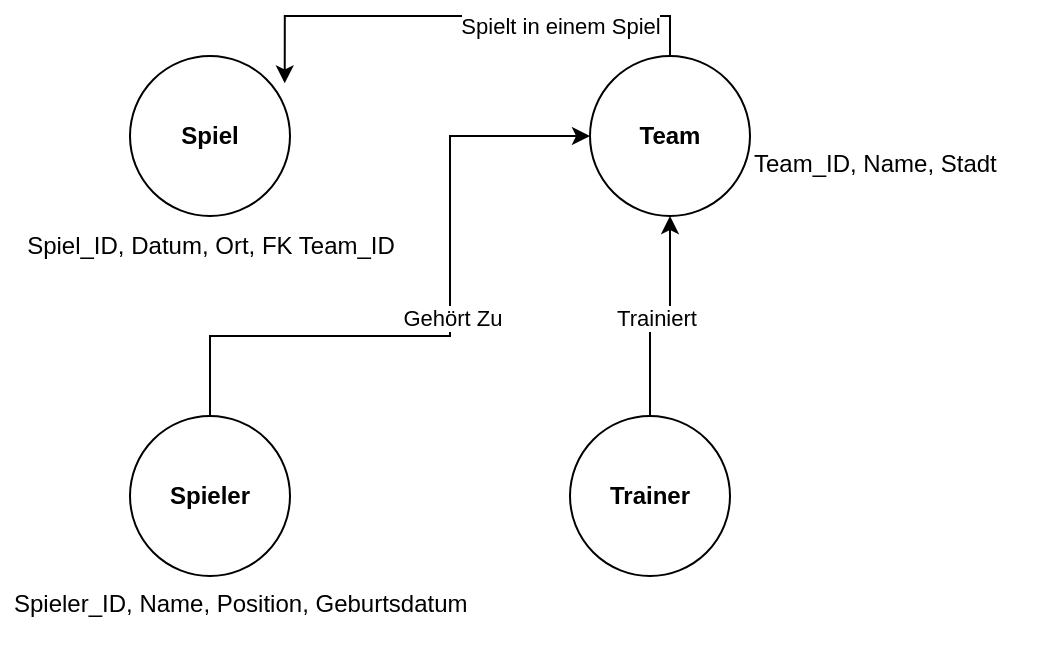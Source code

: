 <mxfile version="26.0.16">
  <diagram name="Seite-1" id="aLYukpr-bXTZTMBZhyfT">
    <mxGraphModel dx="1034" dy="610" grid="1" gridSize="10" guides="1" tooltips="1" connect="1" arrows="1" fold="1" page="1" pageScale="1" pageWidth="827" pageHeight="1169" math="0" shadow="0">
      <root>
        <mxCell id="0" />
        <mxCell id="1" parent="0" />
        <mxCell id="vr7sbktXoA9Wf8e9Qprv-1" value="&lt;strong data-end=&quot;148&quot; data-start=&quot;139&quot;&gt;Spiel&lt;/strong&gt;" style="ellipse;whiteSpace=wrap;html=1;aspect=fixed;" vertex="1" parent="1">
          <mxGeometry x="160" y="100" width="80" height="80" as="geometry" />
        </mxCell>
        <mxCell id="vr7sbktXoA9Wf8e9Qprv-2" value="&lt;strong data-end=&quot;197&quot; data-start=&quot;189&quot;&gt;Team&lt;/strong&gt;" style="ellipse;whiteSpace=wrap;html=1;aspect=fixed;" vertex="1" parent="1">
          <mxGeometry x="390" y="100" width="80" height="80" as="geometry" />
        </mxCell>
        <mxCell id="vr7sbktXoA9Wf8e9Qprv-3" value="&lt;strong data-end=&quot;249&quot; data-start=&quot;238&quot;&gt;Spieler&lt;/strong&gt;" style="ellipse;whiteSpace=wrap;html=1;aspect=fixed;" vertex="1" parent="1">
          <mxGeometry x="160" y="280" width="80" height="80" as="geometry" />
        </mxCell>
        <mxCell id="vr7sbktXoA9Wf8e9Qprv-6" style="edgeStyle=orthogonalEdgeStyle;rounded=0;orthogonalLoop=1;jettySize=auto;html=1;entryX=0.5;entryY=1;entryDx=0;entryDy=0;" edge="1" parent="1" source="vr7sbktXoA9Wf8e9Qprv-4" target="vr7sbktXoA9Wf8e9Qprv-2">
          <mxGeometry relative="1" as="geometry" />
        </mxCell>
        <mxCell id="vr7sbktXoA9Wf8e9Qprv-8" value="Trainiert" style="edgeLabel;html=1;align=center;verticalAlign=middle;resizable=0;points=[];" vertex="1" connectable="0" parent="vr7sbktXoA9Wf8e9Qprv-6">
          <mxGeometry x="-0.113" y="-3" relative="1" as="geometry">
            <mxPoint as="offset" />
          </mxGeometry>
        </mxCell>
        <mxCell id="vr7sbktXoA9Wf8e9Qprv-4" value="&lt;strong data-end=&quot;321&quot; data-start=&quot;310&quot;&gt;Trainer&lt;/strong&gt;" style="ellipse;whiteSpace=wrap;html=1;aspect=fixed;" vertex="1" parent="1">
          <mxGeometry x="380" y="280" width="80" height="80" as="geometry" />
        </mxCell>
        <mxCell id="vr7sbktXoA9Wf8e9Qprv-9" style="edgeStyle=orthogonalEdgeStyle;rounded=0;orthogonalLoop=1;jettySize=auto;html=1;entryX=0;entryY=0.5;entryDx=0;entryDy=0;" edge="1" parent="1" source="vr7sbktXoA9Wf8e9Qprv-3" target="vr7sbktXoA9Wf8e9Qprv-2">
          <mxGeometry relative="1" as="geometry">
            <Array as="points">
              <mxPoint x="200" y="240" />
              <mxPoint x="320" y="240" />
              <mxPoint x="320" y="140" />
            </Array>
          </mxGeometry>
        </mxCell>
        <mxCell id="vr7sbktXoA9Wf8e9Qprv-10" value="Gehört Zu" style="edgeLabel;html=1;align=center;verticalAlign=middle;resizable=0;points=[];" vertex="1" connectable="0" parent="vr7sbktXoA9Wf8e9Qprv-9">
          <mxGeometry x="0.028" y="-1" relative="1" as="geometry">
            <mxPoint as="offset" />
          </mxGeometry>
        </mxCell>
        <mxCell id="vr7sbktXoA9Wf8e9Qprv-11" style="edgeStyle=orthogonalEdgeStyle;rounded=0;orthogonalLoop=1;jettySize=auto;html=1;entryX=0.967;entryY=0.171;entryDx=0;entryDy=0;entryPerimeter=0;exitX=0.5;exitY=0;exitDx=0;exitDy=0;" edge="1" parent="1" source="vr7sbktXoA9Wf8e9Qprv-2" target="vr7sbktXoA9Wf8e9Qprv-1">
          <mxGeometry relative="1" as="geometry">
            <mxPoint x="370" y="80" as="sourcePoint" />
            <Array as="points">
              <mxPoint x="430" y="80" />
              <mxPoint x="237" y="80" />
            </Array>
          </mxGeometry>
        </mxCell>
        <mxCell id="vr7sbktXoA9Wf8e9Qprv-12" value="Spielt in einem Spiel" style="edgeLabel;html=1;align=center;verticalAlign=middle;resizable=0;points=[];" vertex="1" connectable="0" parent="vr7sbktXoA9Wf8e9Qprv-11">
          <mxGeometry x="-0.388" y="5" relative="1" as="geometry">
            <mxPoint as="offset" />
          </mxGeometry>
        </mxCell>
        <mxCell id="vr7sbktXoA9Wf8e9Qprv-13" value="Spiel_ID, Datum, Ort, FK Team_ID" style="text;html=1;align=center;verticalAlign=middle;resizable=0;points=[];autosize=1;strokeColor=none;fillColor=none;" vertex="1" parent="1">
          <mxGeometry x="95" y="180" width="210" height="30" as="geometry" />
        </mxCell>
        <mxCell id="vr7sbktXoA9Wf8e9Qprv-14" value="Team_ID, Name, Stadt" style="text;whiteSpace=wrap;html=1;" vertex="1" parent="1">
          <mxGeometry x="470" y="140" width="150" height="40" as="geometry" />
        </mxCell>
        <mxCell id="vr7sbktXoA9Wf8e9Qprv-15" value="Spieler_ID, Name, Position, Geburtsdatum" style="text;whiteSpace=wrap;html=1;" vertex="1" parent="1">
          <mxGeometry x="100" y="360" width="260" height="40" as="geometry" />
        </mxCell>
      </root>
    </mxGraphModel>
  </diagram>
</mxfile>
